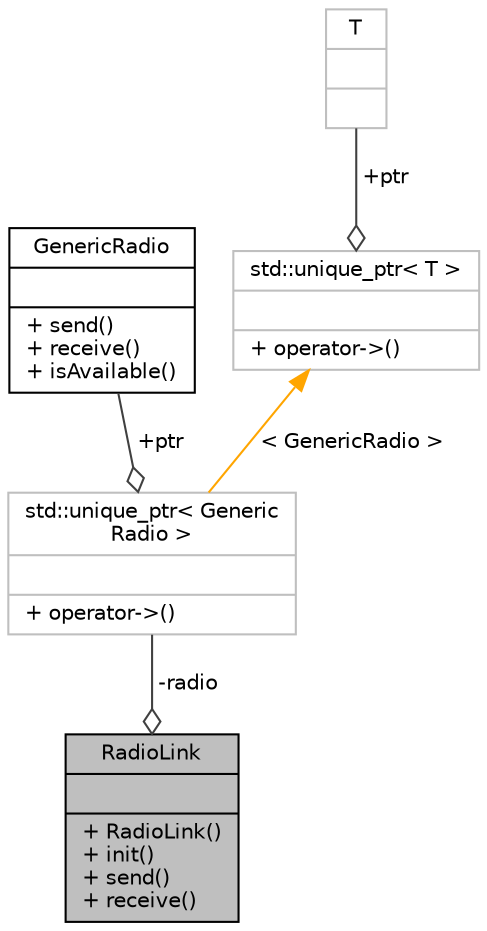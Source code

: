 digraph "RadioLink"
{
  edge [fontname="Helvetica",fontsize="10",labelfontname="Helvetica",labelfontsize="10"];
  node [fontname="Helvetica",fontsize="10",shape=record];
  Node1 [label="{RadioLink\n||+ RadioLink()\l+ init()\l+ send()\l+ receive()\l}",height=0.2,width=0.4,color="black", fillcolor="grey75", style="filled", fontcolor="black"];
  Node2 -> Node1 [color="grey25",fontsize="10",style="solid",label=" -radio" ,arrowhead="odiamond",fontname="Helvetica"];
  Node2 [label="{std::unique_ptr\< Generic\lRadio \>\n||+ operator-\>()\l}",height=0.2,width=0.4,color="grey75", fillcolor="white", style="filled"];
  Node3 -> Node2 [color="grey25",fontsize="10",style="solid",label=" +ptr" ,arrowhead="odiamond",fontname="Helvetica"];
  Node3 [label="{GenericRadio\n||+ send()\l+ receive()\l+ isAvailable()\l}",height=0.2,width=0.4,color="black", fillcolor="white", style="filled",URL="$class_generic_radio.html"];
  Node4 -> Node2 [dir="back",color="orange",fontsize="10",style="solid",label=" \< GenericRadio \>" ,fontname="Helvetica"];
  Node4 [label="{std::unique_ptr\< T \>\n||+ operator-\>()\l}",height=0.2,width=0.4,color="grey75", fillcolor="white", style="filled",tooltip="STL class. "];
  Node5 -> Node4 [color="grey25",fontsize="10",style="solid",label=" +ptr" ,arrowhead="odiamond",fontname="Helvetica"];
  Node5 [label="{T\n||}",height=0.2,width=0.4,color="grey75", fillcolor="white", style="filled"];
}
